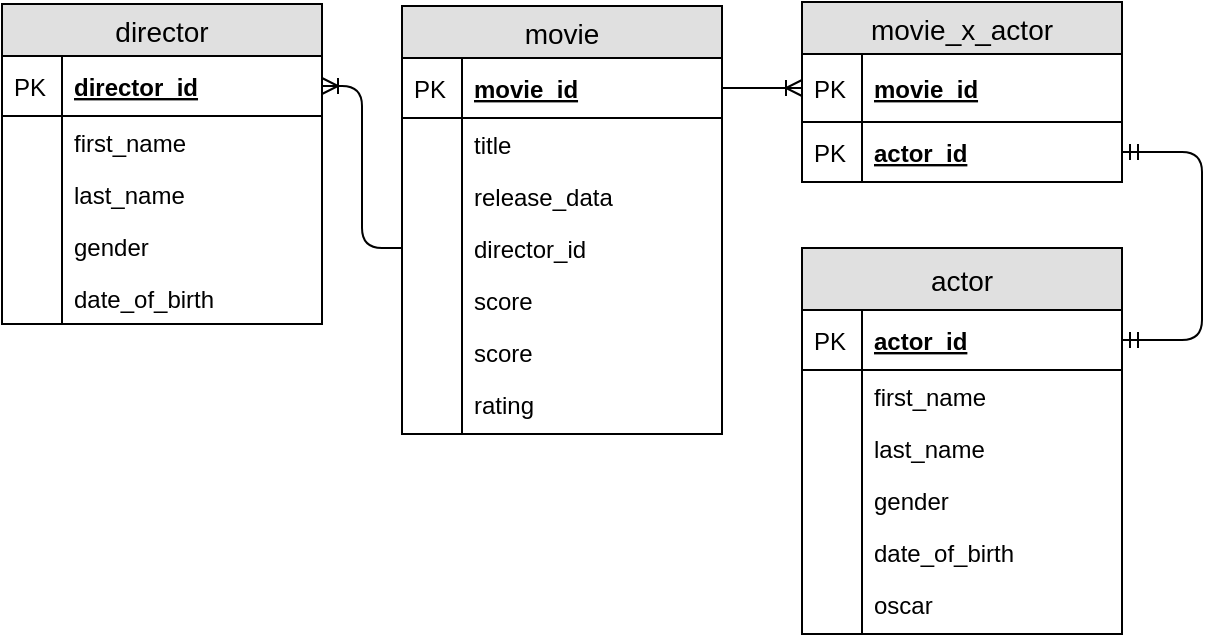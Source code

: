 <mxfile version="10.6.0"><diagram id="fMPOCIMglSDVNaUuLo7-" name="Page-1"><mxGraphModel dx="287" dy="668" grid="1" gridSize="10" guides="1" tooltips="1" connect="1" arrows="1" fold="1" page="1" pageScale="1" pageWidth="827" pageHeight="1169" math="0" shadow="0"><root><mxCell id="0"/><mxCell id="1" parent="0"/><mxCell id="xGq-JAjsBTLOI6kMSxbi-1" value="movie" style="swimlane;fontStyle=0;childLayout=stackLayout;horizontal=1;startSize=26;fillColor=#e0e0e0;horizontalStack=0;resizeParent=1;resizeParentMax=0;resizeLast=0;collapsible=1;marginBottom=0;swimlaneFillColor=#ffffff;align=center;fontSize=14;" vertex="1" parent="1"><mxGeometry x="240" y="40" width="160" height="214" as="geometry"/></mxCell><mxCell id="xGq-JAjsBTLOI6kMSxbi-2" value="movie_id" style="shape=partialRectangle;top=0;left=0;right=0;bottom=1;align=left;verticalAlign=middle;fillColor=none;spacingLeft=34;spacingRight=4;overflow=hidden;rotatable=0;points=[[0,0.5],[1,0.5]];portConstraint=eastwest;dropTarget=0;fontStyle=5;fontSize=12;" vertex="1" parent="xGq-JAjsBTLOI6kMSxbi-1"><mxGeometry y="26" width="160" height="30" as="geometry"/></mxCell><mxCell id="xGq-JAjsBTLOI6kMSxbi-3" value="PK" style="shape=partialRectangle;top=0;left=0;bottom=0;fillColor=none;align=left;verticalAlign=middle;spacingLeft=4;spacingRight=4;overflow=hidden;rotatable=0;points=[];portConstraint=eastwest;part=1;fontSize=12;" vertex="1" connectable="0" parent="xGq-JAjsBTLOI6kMSxbi-2"><mxGeometry width="30" height="30" as="geometry"/></mxCell><mxCell id="xGq-JAjsBTLOI6kMSxbi-4" value="title" style="shape=partialRectangle;top=0;left=0;right=0;bottom=0;align=left;verticalAlign=top;fillColor=none;spacingLeft=34;spacingRight=4;overflow=hidden;rotatable=0;points=[[0,0.5],[1,0.5]];portConstraint=eastwest;dropTarget=0;fontSize=12;" vertex="1" parent="xGq-JAjsBTLOI6kMSxbi-1"><mxGeometry y="56" width="160" height="26" as="geometry"/></mxCell><mxCell id="xGq-JAjsBTLOI6kMSxbi-5" value="" style="shape=partialRectangle;top=0;left=0;bottom=0;fillColor=none;align=left;verticalAlign=top;spacingLeft=4;spacingRight=4;overflow=hidden;rotatable=0;points=[];portConstraint=eastwest;part=1;fontSize=12;" vertex="1" connectable="0" parent="xGq-JAjsBTLOI6kMSxbi-4"><mxGeometry width="30" height="26" as="geometry"/></mxCell><mxCell id="xGq-JAjsBTLOI6kMSxbi-6" value="release_data" style="shape=partialRectangle;top=0;left=0;right=0;bottom=0;align=left;verticalAlign=top;fillColor=none;spacingLeft=34;spacingRight=4;overflow=hidden;rotatable=0;points=[[0,0.5],[1,0.5]];portConstraint=eastwest;dropTarget=0;fontSize=12;" vertex="1" parent="xGq-JAjsBTLOI6kMSxbi-1"><mxGeometry y="82" width="160" height="26" as="geometry"/></mxCell><mxCell id="xGq-JAjsBTLOI6kMSxbi-7" value="" style="shape=partialRectangle;top=0;left=0;bottom=0;fillColor=none;align=left;verticalAlign=top;spacingLeft=4;spacingRight=4;overflow=hidden;rotatable=0;points=[];portConstraint=eastwest;part=1;fontSize=12;" vertex="1" connectable="0" parent="xGq-JAjsBTLOI6kMSxbi-6"><mxGeometry width="30" height="26" as="geometry"/></mxCell><mxCell id="xGq-JAjsBTLOI6kMSxbi-8" value="director_id" style="shape=partialRectangle;top=0;left=0;right=0;bottom=0;align=left;verticalAlign=top;fillColor=none;spacingLeft=34;spacingRight=4;overflow=hidden;rotatable=0;points=[[0,0.5],[1,0.5]];portConstraint=eastwest;dropTarget=0;fontSize=12;" vertex="1" parent="xGq-JAjsBTLOI6kMSxbi-1"><mxGeometry y="108" width="160" height="26" as="geometry"/></mxCell><mxCell id="xGq-JAjsBTLOI6kMSxbi-9" value="" style="shape=partialRectangle;top=0;left=0;bottom=0;fillColor=none;align=left;verticalAlign=top;spacingLeft=4;spacingRight=4;overflow=hidden;rotatable=0;points=[];portConstraint=eastwest;part=1;fontSize=12;" vertex="1" connectable="0" parent="xGq-JAjsBTLOI6kMSxbi-8"><mxGeometry width="30" height="26" as="geometry"/></mxCell><mxCell id="xGq-JAjsBTLOI6kMSxbi-14" value="score" style="shape=partialRectangle;top=0;left=0;right=0;bottom=0;align=left;verticalAlign=top;fillColor=none;spacingLeft=34;spacingRight=4;overflow=hidden;rotatable=0;points=[[0,0.5],[1,0.5]];portConstraint=eastwest;dropTarget=0;fontSize=12;" vertex="1" parent="xGq-JAjsBTLOI6kMSxbi-1"><mxGeometry y="134" width="160" height="26" as="geometry"/></mxCell><mxCell id="xGq-JAjsBTLOI6kMSxbi-15" value="" style="shape=partialRectangle;top=0;left=0;bottom=0;fillColor=none;align=left;verticalAlign=top;spacingLeft=4;spacingRight=4;overflow=hidden;rotatable=0;points=[];portConstraint=eastwest;part=1;fontSize=12;" vertex="1" connectable="0" parent="xGq-JAjsBTLOI6kMSxbi-14"><mxGeometry width="30" height="26" as="geometry"/></mxCell><mxCell id="xGq-JAjsBTLOI6kMSxbi-20" value="score" style="shape=partialRectangle;top=0;left=0;right=0;bottom=0;align=left;verticalAlign=top;fillColor=none;spacingLeft=34;spacingRight=4;overflow=hidden;rotatable=0;points=[[0,0.5],[1,0.5]];portConstraint=eastwest;dropTarget=0;fontSize=12;" vertex="1" parent="xGq-JAjsBTLOI6kMSxbi-1"><mxGeometry y="160" width="160" height="26" as="geometry"/></mxCell><mxCell id="xGq-JAjsBTLOI6kMSxbi-21" value="" style="shape=partialRectangle;top=0;left=0;bottom=0;fillColor=none;align=left;verticalAlign=top;spacingLeft=4;spacingRight=4;overflow=hidden;rotatable=0;points=[];portConstraint=eastwest;part=1;fontSize=12;" vertex="1" connectable="0" parent="xGq-JAjsBTLOI6kMSxbi-20"><mxGeometry width="30" height="26" as="geometry"/></mxCell><mxCell id="xGq-JAjsBTLOI6kMSxbi-18" value="rating" style="shape=partialRectangle;top=0;left=0;right=0;bottom=0;align=left;verticalAlign=top;fillColor=none;spacingLeft=34;spacingRight=4;overflow=hidden;rotatable=0;points=[[0,0.5],[1,0.5]];portConstraint=eastwest;dropTarget=0;fontSize=12;" vertex="1" parent="xGq-JAjsBTLOI6kMSxbi-1"><mxGeometry y="186" width="160" height="26" as="geometry"/></mxCell><mxCell id="xGq-JAjsBTLOI6kMSxbi-19" value="" style="shape=partialRectangle;top=0;left=0;bottom=0;fillColor=none;align=left;verticalAlign=top;spacingLeft=4;spacingRight=4;overflow=hidden;rotatable=0;points=[];portConstraint=eastwest;part=1;fontSize=12;" vertex="1" connectable="0" parent="xGq-JAjsBTLOI6kMSxbi-18"><mxGeometry width="30" height="26" as="geometry"/></mxCell><mxCell id="xGq-JAjsBTLOI6kMSxbi-10" value="" style="shape=partialRectangle;top=0;left=0;right=0;bottom=0;align=left;verticalAlign=top;fillColor=none;spacingLeft=34;spacingRight=4;overflow=hidden;rotatable=0;points=[[0,0.5],[1,0.5]];portConstraint=eastwest;dropTarget=0;fontSize=12;" vertex="1" parent="xGq-JAjsBTLOI6kMSxbi-1"><mxGeometry y="212" width="160" height="2" as="geometry"/></mxCell><mxCell id="xGq-JAjsBTLOI6kMSxbi-11" value="" style="shape=partialRectangle;top=0;left=0;bottom=0;fillColor=none;align=left;verticalAlign=top;spacingLeft=4;spacingRight=4;overflow=hidden;rotatable=0;points=[];portConstraint=eastwest;part=1;fontSize=12;" vertex="1" connectable="0" parent="xGq-JAjsBTLOI6kMSxbi-10"><mxGeometry width="30" height="2" as="geometry"/></mxCell><mxCell id="xGq-JAjsBTLOI6kMSxbi-22" value="director" style="swimlane;fontStyle=0;childLayout=stackLayout;horizontal=1;startSize=26;fillColor=#e0e0e0;horizontalStack=0;resizeParent=1;resizeParentMax=0;resizeLast=0;collapsible=1;marginBottom=0;swimlaneFillColor=#ffffff;align=center;fontSize=14;" vertex="1" parent="1"><mxGeometry x="40" y="39" width="160" height="160" as="geometry"/></mxCell><mxCell id="xGq-JAjsBTLOI6kMSxbi-23" value="director_id" style="shape=partialRectangle;top=0;left=0;right=0;bottom=1;align=left;verticalAlign=middle;fillColor=none;spacingLeft=34;spacingRight=4;overflow=hidden;rotatable=0;points=[[0,0.5],[1,0.5]];portConstraint=eastwest;dropTarget=0;fontStyle=5;fontSize=12;" vertex="1" parent="xGq-JAjsBTLOI6kMSxbi-22"><mxGeometry y="26" width="160" height="30" as="geometry"/></mxCell><mxCell id="xGq-JAjsBTLOI6kMSxbi-24" value="PK" style="shape=partialRectangle;top=0;left=0;bottom=0;fillColor=none;align=left;verticalAlign=middle;spacingLeft=4;spacingRight=4;overflow=hidden;rotatable=0;points=[];portConstraint=eastwest;part=1;fontSize=12;" vertex="1" connectable="0" parent="xGq-JAjsBTLOI6kMSxbi-23"><mxGeometry width="30" height="30" as="geometry"/></mxCell><mxCell id="xGq-JAjsBTLOI6kMSxbi-25" value="first_name" style="shape=partialRectangle;top=0;left=0;right=0;bottom=0;align=left;verticalAlign=top;fillColor=none;spacingLeft=34;spacingRight=4;overflow=hidden;rotatable=0;points=[[0,0.5],[1,0.5]];portConstraint=eastwest;dropTarget=0;fontSize=12;" vertex="1" parent="xGq-JAjsBTLOI6kMSxbi-22"><mxGeometry y="56" width="160" height="26" as="geometry"/></mxCell><mxCell id="xGq-JAjsBTLOI6kMSxbi-26" value="" style="shape=partialRectangle;top=0;left=0;bottom=0;fillColor=none;align=left;verticalAlign=top;spacingLeft=4;spacingRight=4;overflow=hidden;rotatable=0;points=[];portConstraint=eastwest;part=1;fontSize=12;" vertex="1" connectable="0" parent="xGq-JAjsBTLOI6kMSxbi-25"><mxGeometry width="30" height="26" as="geometry"/></mxCell><mxCell id="xGq-JAjsBTLOI6kMSxbi-27" value="last_name" style="shape=partialRectangle;top=0;left=0;right=0;bottom=0;align=left;verticalAlign=top;fillColor=none;spacingLeft=34;spacingRight=4;overflow=hidden;rotatable=0;points=[[0,0.5],[1,0.5]];portConstraint=eastwest;dropTarget=0;fontSize=12;" vertex="1" parent="xGq-JAjsBTLOI6kMSxbi-22"><mxGeometry y="82" width="160" height="26" as="geometry"/></mxCell><mxCell id="xGq-JAjsBTLOI6kMSxbi-28" value="" style="shape=partialRectangle;top=0;left=0;bottom=0;fillColor=none;align=left;verticalAlign=top;spacingLeft=4;spacingRight=4;overflow=hidden;rotatable=0;points=[];portConstraint=eastwest;part=1;fontSize=12;" vertex="1" connectable="0" parent="xGq-JAjsBTLOI6kMSxbi-27"><mxGeometry width="30" height="26" as="geometry"/></mxCell><mxCell id="xGq-JAjsBTLOI6kMSxbi-29" value="gender" style="shape=partialRectangle;top=0;left=0;right=0;bottom=0;align=left;verticalAlign=top;fillColor=none;spacingLeft=34;spacingRight=4;overflow=hidden;rotatable=0;points=[[0,0.5],[1,0.5]];portConstraint=eastwest;dropTarget=0;fontSize=12;" vertex="1" parent="xGq-JAjsBTLOI6kMSxbi-22"><mxGeometry y="108" width="160" height="26" as="geometry"/></mxCell><mxCell id="xGq-JAjsBTLOI6kMSxbi-30" value="" style="shape=partialRectangle;top=0;left=0;bottom=0;fillColor=none;align=left;verticalAlign=top;spacingLeft=4;spacingRight=4;overflow=hidden;rotatable=0;points=[];portConstraint=eastwest;part=1;fontSize=12;" vertex="1" connectable="0" parent="xGq-JAjsBTLOI6kMSxbi-29"><mxGeometry width="30" height="26" as="geometry"/></mxCell><mxCell id="xGq-JAjsBTLOI6kMSxbi-31" value="date_of_birth&#10;&#10;" style="shape=partialRectangle;top=0;left=0;right=0;bottom=0;align=left;verticalAlign=top;fillColor=none;spacingLeft=34;spacingRight=4;overflow=hidden;rotatable=0;points=[[0,0.5],[1,0.5]];portConstraint=eastwest;dropTarget=0;fontSize=12;" vertex="1" parent="xGq-JAjsBTLOI6kMSxbi-22"><mxGeometry y="134" width="160" height="26" as="geometry"/></mxCell><mxCell id="xGq-JAjsBTLOI6kMSxbi-32" value="" style="shape=partialRectangle;top=0;left=0;bottom=0;fillColor=none;align=left;verticalAlign=top;spacingLeft=4;spacingRight=4;overflow=hidden;rotatable=0;points=[];portConstraint=eastwest;part=1;fontSize=12;" vertex="1" connectable="0" parent="xGq-JAjsBTLOI6kMSxbi-31"><mxGeometry width="30" height="26" as="geometry"/></mxCell><mxCell id="xGq-JAjsBTLOI6kMSxbi-54" value="actor" style="swimlane;fontStyle=0;childLayout=stackLayout;horizontal=1;startSize=31;fillColor=#e0e0e0;horizontalStack=0;resizeParent=1;resizeParentMax=0;resizeLast=0;collapsible=1;marginBottom=0;swimlaneFillColor=#ffffff;align=center;fontSize=14;" vertex="1" parent="1"><mxGeometry x="440" y="161" width="160" height="193" as="geometry"/></mxCell><mxCell id="xGq-JAjsBTLOI6kMSxbi-55" value="actor_id" style="shape=partialRectangle;top=0;left=0;right=0;bottom=1;align=left;verticalAlign=middle;fillColor=none;spacingLeft=34;spacingRight=4;overflow=hidden;rotatable=0;points=[[0,0.5],[1,0.5]];portConstraint=eastwest;dropTarget=0;fontStyle=5;fontSize=12;" vertex="1" parent="xGq-JAjsBTLOI6kMSxbi-54"><mxGeometry y="31" width="160" height="30" as="geometry"/></mxCell><mxCell id="xGq-JAjsBTLOI6kMSxbi-56" value="PK" style="shape=partialRectangle;top=0;left=0;bottom=0;fillColor=none;align=left;verticalAlign=middle;spacingLeft=4;spacingRight=4;overflow=hidden;rotatable=0;points=[];portConstraint=eastwest;part=1;fontSize=12;" vertex="1" connectable="0" parent="xGq-JAjsBTLOI6kMSxbi-55"><mxGeometry width="30" height="30" as="geometry"/></mxCell><mxCell id="xGq-JAjsBTLOI6kMSxbi-57" value="first_name" style="shape=partialRectangle;top=0;left=0;right=0;bottom=0;align=left;verticalAlign=top;fillColor=none;spacingLeft=34;spacingRight=4;overflow=hidden;rotatable=0;points=[[0,0.5],[1,0.5]];portConstraint=eastwest;dropTarget=0;fontSize=12;" vertex="1" parent="xGq-JAjsBTLOI6kMSxbi-54"><mxGeometry y="61" width="160" height="26" as="geometry"/></mxCell><mxCell id="xGq-JAjsBTLOI6kMSxbi-58" value="" style="shape=partialRectangle;top=0;left=0;bottom=0;fillColor=none;align=left;verticalAlign=top;spacingLeft=4;spacingRight=4;overflow=hidden;rotatable=0;points=[];portConstraint=eastwest;part=1;fontSize=12;" vertex="1" connectable="0" parent="xGq-JAjsBTLOI6kMSxbi-57"><mxGeometry width="30" height="26" as="geometry"/></mxCell><mxCell id="xGq-JAjsBTLOI6kMSxbi-59" value="last_name" style="shape=partialRectangle;top=0;left=0;right=0;bottom=0;align=left;verticalAlign=top;fillColor=none;spacingLeft=34;spacingRight=4;overflow=hidden;rotatable=0;points=[[0,0.5],[1,0.5]];portConstraint=eastwest;dropTarget=0;fontSize=12;" vertex="1" parent="xGq-JAjsBTLOI6kMSxbi-54"><mxGeometry y="87" width="160" height="26" as="geometry"/></mxCell><mxCell id="xGq-JAjsBTLOI6kMSxbi-60" value="" style="shape=partialRectangle;top=0;left=0;bottom=0;fillColor=none;align=left;verticalAlign=top;spacingLeft=4;spacingRight=4;overflow=hidden;rotatable=0;points=[];portConstraint=eastwest;part=1;fontSize=12;" vertex="1" connectable="0" parent="xGq-JAjsBTLOI6kMSxbi-59"><mxGeometry width="30" height="26" as="geometry"/></mxCell><mxCell id="xGq-JAjsBTLOI6kMSxbi-61" value="gender" style="shape=partialRectangle;top=0;left=0;right=0;bottom=0;align=left;verticalAlign=top;fillColor=none;spacingLeft=34;spacingRight=4;overflow=hidden;rotatable=0;points=[[0,0.5],[1,0.5]];portConstraint=eastwest;dropTarget=0;fontSize=12;" vertex="1" parent="xGq-JAjsBTLOI6kMSxbi-54"><mxGeometry y="113" width="160" height="26" as="geometry"/></mxCell><mxCell id="xGq-JAjsBTLOI6kMSxbi-62" value="" style="shape=partialRectangle;top=0;left=0;bottom=0;fillColor=none;align=left;verticalAlign=top;spacingLeft=4;spacingRight=4;overflow=hidden;rotatable=0;points=[];portConstraint=eastwest;part=1;fontSize=12;" vertex="1" connectable="0" parent="xGq-JAjsBTLOI6kMSxbi-61"><mxGeometry width="30" height="26" as="geometry"/></mxCell><mxCell id="xGq-JAjsBTLOI6kMSxbi-63" value="date_of_birth" style="shape=partialRectangle;top=0;left=0;right=0;bottom=0;align=left;verticalAlign=top;fillColor=none;spacingLeft=34;spacingRight=4;overflow=hidden;rotatable=0;points=[[0,0.5],[1,0.5]];portConstraint=eastwest;dropTarget=0;fontSize=12;" vertex="1" parent="xGq-JAjsBTLOI6kMSxbi-54"><mxGeometry y="139" width="160" height="26" as="geometry"/></mxCell><mxCell id="xGq-JAjsBTLOI6kMSxbi-64" value="" style="shape=partialRectangle;top=0;left=0;bottom=0;fillColor=none;align=left;verticalAlign=top;spacingLeft=4;spacingRight=4;overflow=hidden;rotatable=0;points=[];portConstraint=eastwest;part=1;fontSize=12;" vertex="1" connectable="0" parent="xGq-JAjsBTLOI6kMSxbi-63"><mxGeometry width="30" height="26" as="geometry"/></mxCell><mxCell id="xGq-JAjsBTLOI6kMSxbi-65" value="oscar&#10;&#10;" style="shape=partialRectangle;top=0;left=0;right=0;bottom=0;align=left;verticalAlign=top;fillColor=none;spacingLeft=34;spacingRight=4;overflow=hidden;rotatable=0;points=[[0,0.5],[1,0.5]];portConstraint=eastwest;dropTarget=0;fontSize=12;" vertex="1" parent="xGq-JAjsBTLOI6kMSxbi-54"><mxGeometry y="165" width="160" height="26" as="geometry"/></mxCell><mxCell id="xGq-JAjsBTLOI6kMSxbi-66" value="" style="shape=partialRectangle;top=0;left=0;bottom=0;fillColor=none;align=left;verticalAlign=top;spacingLeft=4;spacingRight=4;overflow=hidden;rotatable=0;points=[];portConstraint=eastwest;part=1;fontSize=12;" vertex="1" connectable="0" parent="xGq-JAjsBTLOI6kMSxbi-65"><mxGeometry width="30" height="26" as="geometry"/></mxCell><mxCell id="xGq-JAjsBTLOI6kMSxbi-69" value="" style="shape=partialRectangle;top=0;left=0;right=0;bottom=0;align=left;verticalAlign=top;fillColor=none;spacingLeft=34;spacingRight=4;overflow=hidden;rotatable=0;points=[[0,0.5],[1,0.5]];portConstraint=eastwest;dropTarget=0;fontSize=12;" vertex="1" parent="xGq-JAjsBTLOI6kMSxbi-54"><mxGeometry y="191" width="160" height="2" as="geometry"/></mxCell><mxCell id="xGq-JAjsBTLOI6kMSxbi-70" value="" style="shape=partialRectangle;top=0;left=0;bottom=0;fillColor=none;align=left;verticalAlign=top;spacingLeft=4;spacingRight=4;overflow=hidden;rotatable=0;points=[];portConstraint=eastwest;part=1;fontSize=12;" vertex="1" connectable="0" parent="xGq-JAjsBTLOI6kMSxbi-69"><mxGeometry width="30" height="2" as="geometry"/></mxCell><mxCell id="xGq-JAjsBTLOI6kMSxbi-71" value="movie_x_actor" style="swimlane;fontStyle=0;childLayout=stackLayout;horizontal=1;startSize=26;fillColor=#e0e0e0;horizontalStack=0;resizeParent=1;resizeParentMax=0;resizeLast=0;collapsible=1;marginBottom=0;swimlaneFillColor=#ffffff;align=center;fontSize=14;" vertex="1" parent="1"><mxGeometry x="440" y="38" width="160" height="90" as="geometry"/></mxCell><mxCell id="xGq-JAjsBTLOI6kMSxbi-72" value="movie_id" style="shape=partialRectangle;top=0;left=0;right=0;bottom=1;align=left;verticalAlign=middle;fillColor=none;spacingLeft=34;spacingRight=4;overflow=hidden;rotatable=0;points=[[0,0.5],[1,0.5]];portConstraint=eastwest;dropTarget=0;fontStyle=5;fontSize=12;" vertex="1" parent="xGq-JAjsBTLOI6kMSxbi-71"><mxGeometry y="26" width="160" height="34" as="geometry"/></mxCell><mxCell id="xGq-JAjsBTLOI6kMSxbi-73" value="PK" style="shape=partialRectangle;top=0;left=0;bottom=0;fillColor=none;align=left;verticalAlign=middle;spacingLeft=4;spacingRight=4;overflow=hidden;rotatable=0;points=[];portConstraint=eastwest;part=1;fontSize=12;" vertex="1" connectable="0" parent="xGq-JAjsBTLOI6kMSxbi-72"><mxGeometry width="30" height="34" as="geometry"/></mxCell><mxCell id="xGq-JAjsBTLOI6kMSxbi-89" value="actor_id" style="shape=partialRectangle;top=0;left=0;right=0;bottom=1;align=left;verticalAlign=middle;fillColor=none;spacingLeft=34;spacingRight=4;overflow=hidden;rotatable=0;points=[[0,0.5],[1,0.5]];portConstraint=eastwest;dropTarget=0;fontStyle=5;fontSize=12;" vertex="1" parent="xGq-JAjsBTLOI6kMSxbi-71"><mxGeometry y="60" width="160" height="30" as="geometry"/></mxCell><mxCell id="xGq-JAjsBTLOI6kMSxbi-90" value="PK" style="shape=partialRectangle;top=0;left=0;bottom=0;fillColor=none;align=left;verticalAlign=middle;spacingLeft=4;spacingRight=4;overflow=hidden;rotatable=0;points=[];portConstraint=eastwest;part=1;fontSize=12;" vertex="1" connectable="0" parent="xGq-JAjsBTLOI6kMSxbi-89"><mxGeometry width="30" height="30" as="geometry"/></mxCell><mxCell id="xGq-JAjsBTLOI6kMSxbi-96" value="" style="edgeStyle=elbowEdgeStyle;fontSize=12;html=1;endArrow=ERoneToMany;shadow=0;entryX=1;entryY=0.5;entryDx=0;entryDy=0;exitX=0;exitY=0.5;exitDx=0;exitDy=0;" edge="1" parent="1" source="xGq-JAjsBTLOI6kMSxbi-8" target="xGq-JAjsBTLOI6kMSxbi-23"><mxGeometry width="100" height="100" relative="1" as="geometry"><mxPoint x="290" y="490" as="sourcePoint"/><mxPoint x="220" y="410" as="targetPoint"/></mxGeometry></mxCell><mxCell id="xGq-JAjsBTLOI6kMSxbi-98" value="" style="edgeStyle=orthogonalEdgeStyle;fontSize=12;html=1;endArrow=ERmandOne;startArrow=ERmandOne;shadow=0;exitX=1;exitY=0.5;exitDx=0;exitDy=0;entryX=1;entryY=0.5;entryDx=0;entryDy=0;" edge="1" parent="1" source="xGq-JAjsBTLOI6kMSxbi-55" target="xGq-JAjsBTLOI6kMSxbi-89"><mxGeometry width="100" height="100" relative="1" as="geometry"><mxPoint x="660" y="339" as="sourcePoint"/><mxPoint x="760" y="239" as="targetPoint"/><Array as="points"><mxPoint x="640" y="207"/><mxPoint x="640" y="113"/></Array></mxGeometry></mxCell><mxCell id="xGq-JAjsBTLOI6kMSxbi-99" value="" style="edgeStyle=entityRelationEdgeStyle;fontSize=12;html=1;endArrow=ERoneToMany;shadow=0;exitX=1;exitY=0.5;exitDx=0;exitDy=0;entryX=0;entryY=0.5;entryDx=0;entryDy=0;" edge="1" parent="1" source="xGq-JAjsBTLOI6kMSxbi-2" target="xGq-JAjsBTLOI6kMSxbi-72"><mxGeometry width="100" height="100" relative="1" as="geometry"><mxPoint x="40" y="480" as="sourcePoint"/><mxPoint x="140" y="380" as="targetPoint"/></mxGeometry></mxCell></root></mxGraphModel></diagram></mxfile>